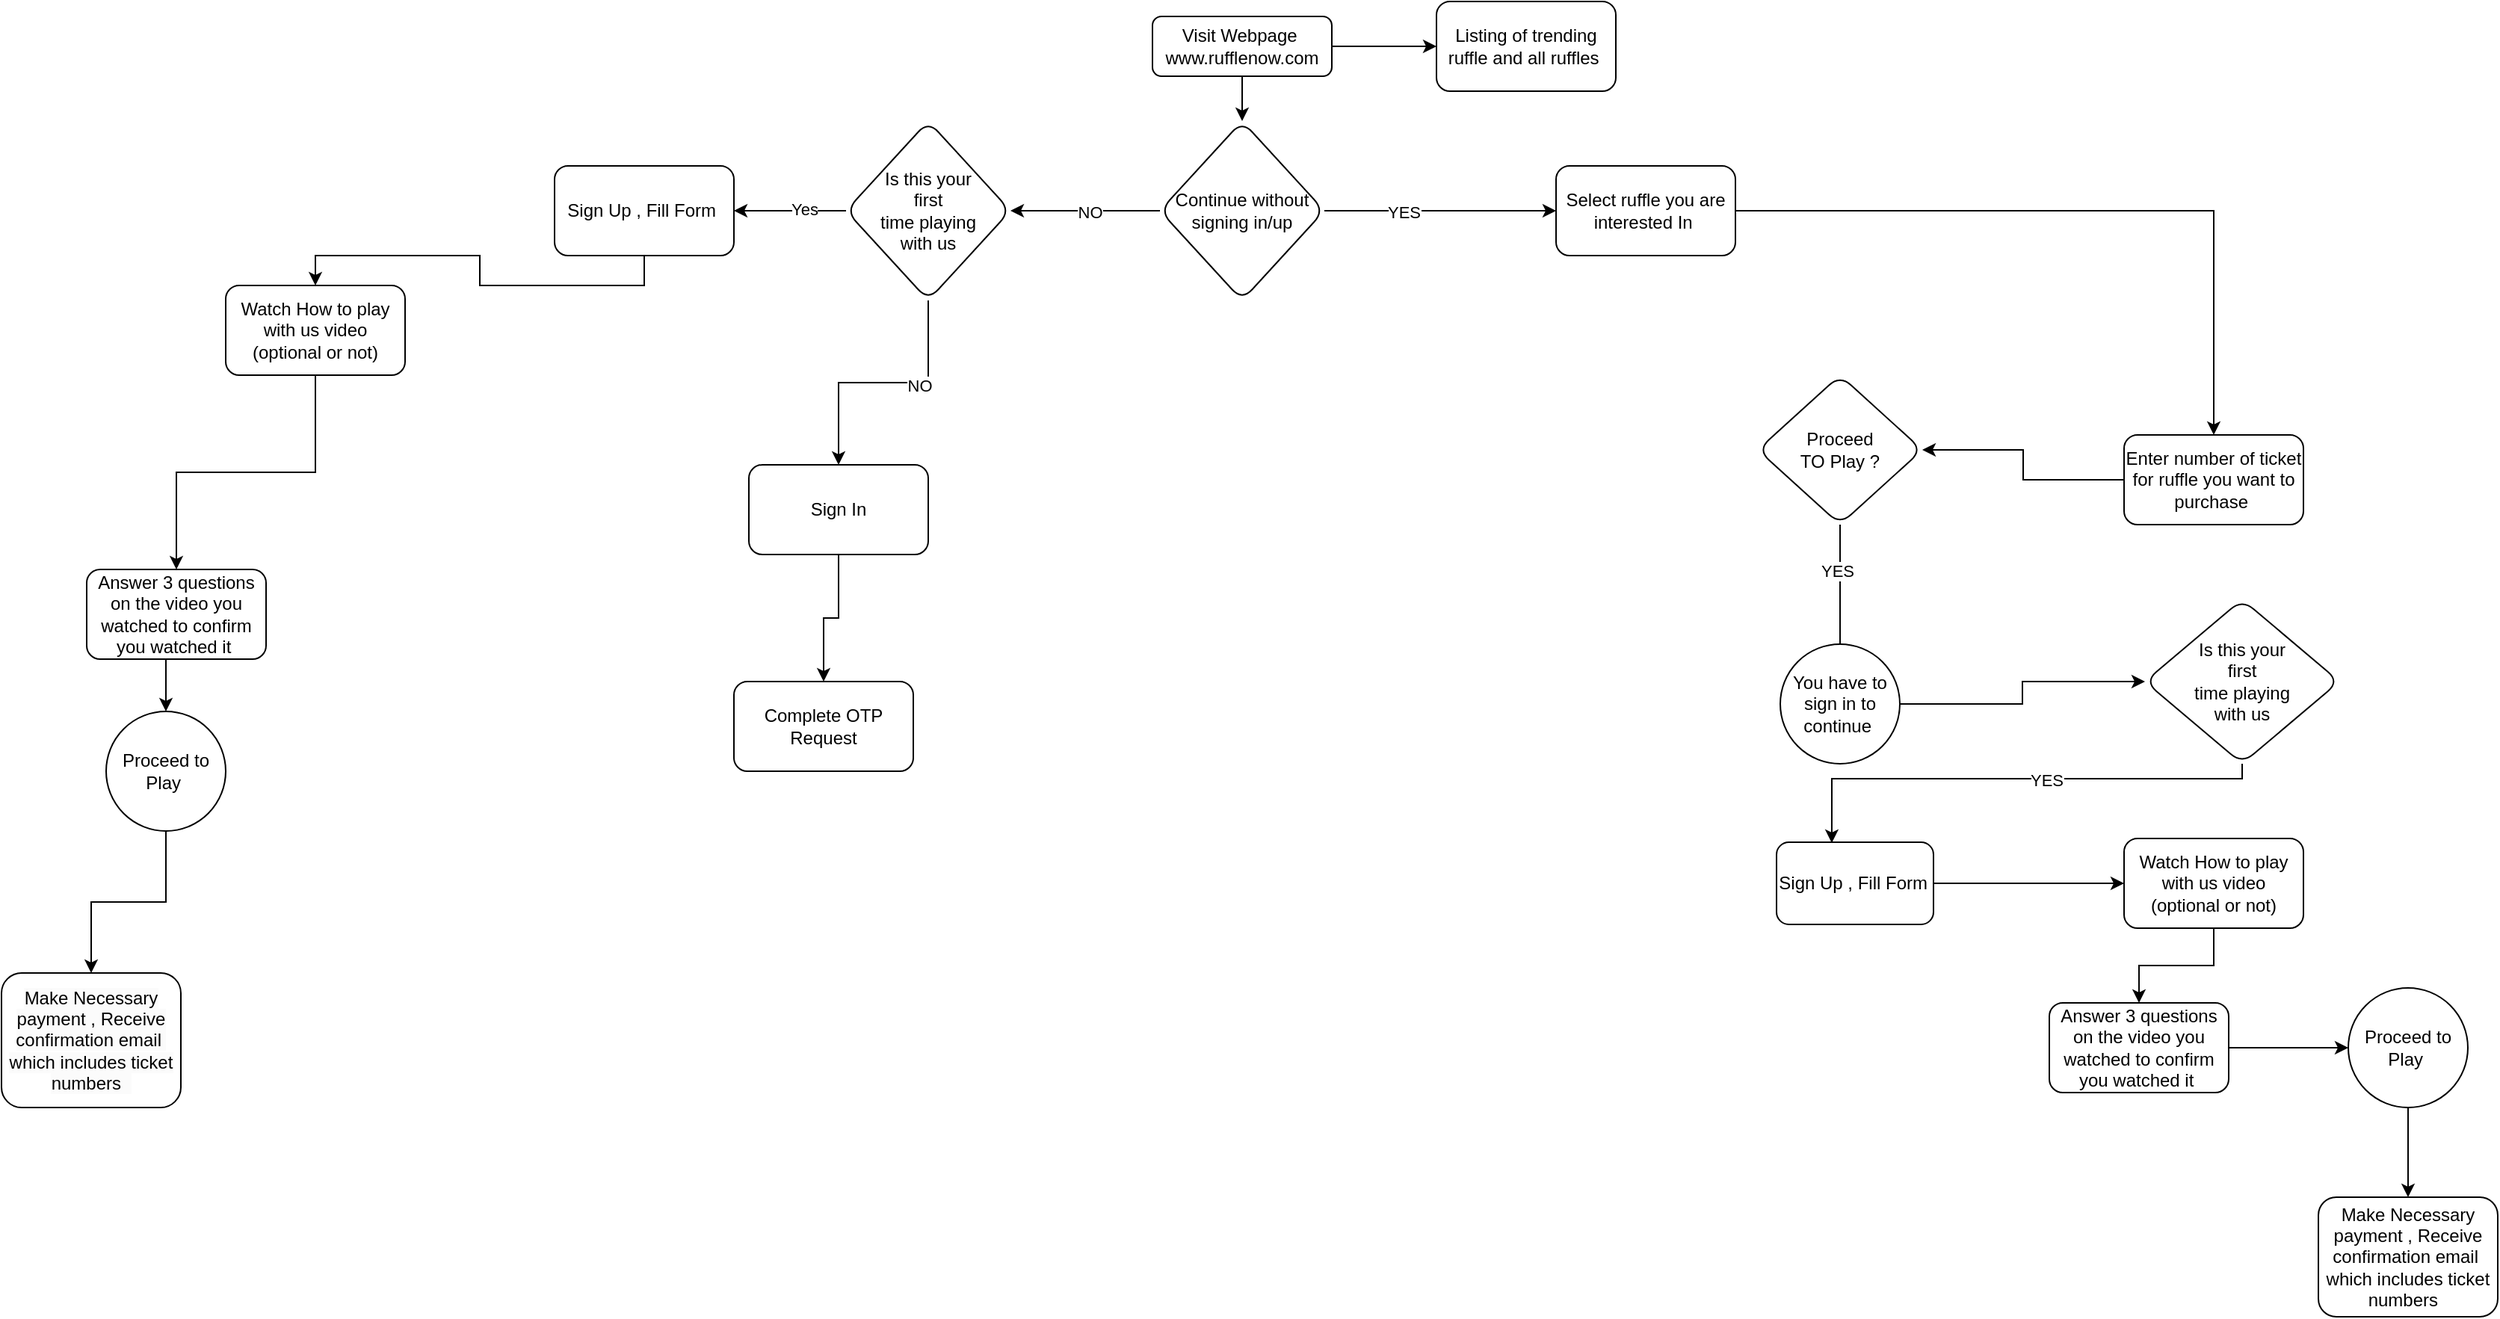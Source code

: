 <mxfile version="20.8.16" type="github">
  <diagram id="C5RBs43oDa-KdzZeNtuy" name="Page-1">
    <mxGraphModel dx="2817" dy="1185" grid="1" gridSize="10" guides="1" tooltips="1" connect="1" arrows="1" fold="1" page="1" pageScale="1" pageWidth="827" pageHeight="1169" math="0" shadow="0">
      <root>
        <mxCell id="WIyWlLk6GJQsqaUBKTNV-0" />
        <mxCell id="WIyWlLk6GJQsqaUBKTNV-1" parent="WIyWlLk6GJQsqaUBKTNV-0" />
        <mxCell id="pqqLsQ6eoNQw1_Vk68uV-1" style="edgeStyle=orthogonalEdgeStyle;rounded=0;orthogonalLoop=1;jettySize=auto;html=1;exitX=1;exitY=0.5;exitDx=0;exitDy=0;entryX=0;entryY=0.5;entryDx=0;entryDy=0;" edge="1" parent="WIyWlLk6GJQsqaUBKTNV-1" source="WIyWlLk6GJQsqaUBKTNV-3" target="pqqLsQ6eoNQw1_Vk68uV-0">
          <mxGeometry relative="1" as="geometry" />
        </mxCell>
        <mxCell id="pqqLsQ6eoNQw1_Vk68uV-5" style="edgeStyle=orthogonalEdgeStyle;rounded=0;orthogonalLoop=1;jettySize=auto;html=1;exitX=0.5;exitY=1;exitDx=0;exitDy=0;" edge="1" parent="WIyWlLk6GJQsqaUBKTNV-1" source="WIyWlLk6GJQsqaUBKTNV-3" target="pqqLsQ6eoNQw1_Vk68uV-4">
          <mxGeometry relative="1" as="geometry" />
        </mxCell>
        <mxCell id="WIyWlLk6GJQsqaUBKTNV-3" value="Visit Webpage&amp;nbsp;&lt;br&gt;www.rufflenow.com" style="rounded=1;whiteSpace=wrap;html=1;fontSize=12;glass=0;strokeWidth=1;shadow=0;" parent="WIyWlLk6GJQsqaUBKTNV-1" vertex="1">
          <mxGeometry x="270" y="80" width="120" height="40" as="geometry" />
        </mxCell>
        <mxCell id="pqqLsQ6eoNQw1_Vk68uV-0" value="Listing of trending ruffle and all ruffles&amp;nbsp;" style="whiteSpace=wrap;html=1;rounded=1;glass=0;strokeWidth=1;shadow=0;" vertex="1" parent="WIyWlLk6GJQsqaUBKTNV-1">
          <mxGeometry x="460" y="70" width="120" height="60" as="geometry" />
        </mxCell>
        <mxCell id="pqqLsQ6eoNQw1_Vk68uV-8" value="" style="edgeStyle=orthogonalEdgeStyle;rounded=0;orthogonalLoop=1;jettySize=auto;html=1;" edge="1" parent="WIyWlLk6GJQsqaUBKTNV-1" source="pqqLsQ6eoNQw1_Vk68uV-4" target="pqqLsQ6eoNQw1_Vk68uV-7">
          <mxGeometry relative="1" as="geometry" />
        </mxCell>
        <mxCell id="pqqLsQ6eoNQw1_Vk68uV-9" value="YES" style="edgeLabel;html=1;align=center;verticalAlign=middle;resizable=0;points=[];" vertex="1" connectable="0" parent="pqqLsQ6eoNQw1_Vk68uV-8">
          <mxGeometry x="-0.317" relative="1" as="geometry">
            <mxPoint y="1" as="offset" />
          </mxGeometry>
        </mxCell>
        <mxCell id="pqqLsQ6eoNQw1_Vk68uV-46" value="" style="edgeStyle=orthogonalEdgeStyle;rounded=0;orthogonalLoop=1;jettySize=auto;html=1;" edge="1" parent="WIyWlLk6GJQsqaUBKTNV-1" source="pqqLsQ6eoNQw1_Vk68uV-4" target="pqqLsQ6eoNQw1_Vk68uV-45">
          <mxGeometry relative="1" as="geometry" />
        </mxCell>
        <mxCell id="pqqLsQ6eoNQw1_Vk68uV-47" value="NO" style="edgeLabel;html=1;align=center;verticalAlign=middle;resizable=0;points=[];" vertex="1" connectable="0" parent="pqqLsQ6eoNQw1_Vk68uV-46">
          <mxGeometry x="-0.05" y="1" relative="1" as="geometry">
            <mxPoint as="offset" />
          </mxGeometry>
        </mxCell>
        <mxCell id="pqqLsQ6eoNQw1_Vk68uV-4" value="Continue without signing in/up" style="rhombus;whiteSpace=wrap;html=1;rounded=1;glass=0;strokeWidth=1;shadow=0;" vertex="1" parent="WIyWlLk6GJQsqaUBKTNV-1">
          <mxGeometry x="275" y="150" width="110" height="120" as="geometry" />
        </mxCell>
        <mxCell id="pqqLsQ6eoNQw1_Vk68uV-11" value="" style="edgeStyle=orthogonalEdgeStyle;rounded=0;orthogonalLoop=1;jettySize=auto;html=1;" edge="1" parent="WIyWlLk6GJQsqaUBKTNV-1" source="pqqLsQ6eoNQw1_Vk68uV-7" target="pqqLsQ6eoNQw1_Vk68uV-10">
          <mxGeometry relative="1" as="geometry" />
        </mxCell>
        <mxCell id="pqqLsQ6eoNQw1_Vk68uV-7" value="Select ruffle you are interested In&amp;nbsp;" style="whiteSpace=wrap;html=1;rounded=1;glass=0;strokeWidth=1;shadow=0;" vertex="1" parent="WIyWlLk6GJQsqaUBKTNV-1">
          <mxGeometry x="540" y="180" width="120" height="60" as="geometry" />
        </mxCell>
        <mxCell id="pqqLsQ6eoNQw1_Vk68uV-13" value="" style="edgeStyle=orthogonalEdgeStyle;rounded=0;orthogonalLoop=1;jettySize=auto;html=1;" edge="1" parent="WIyWlLk6GJQsqaUBKTNV-1" source="pqqLsQ6eoNQw1_Vk68uV-10" target="pqqLsQ6eoNQw1_Vk68uV-12">
          <mxGeometry relative="1" as="geometry" />
        </mxCell>
        <mxCell id="pqqLsQ6eoNQw1_Vk68uV-10" value="Enter number of ticket for ruffle you want to purchase&amp;nbsp;" style="whiteSpace=wrap;html=1;rounded=1;glass=0;strokeWidth=1;shadow=0;" vertex="1" parent="WIyWlLk6GJQsqaUBKTNV-1">
          <mxGeometry x="920" y="360" width="120" height="60" as="geometry" />
        </mxCell>
        <mxCell id="pqqLsQ6eoNQw1_Vk68uV-12" value="Proceed &lt;br&gt;TO Play ?" style="rhombus;whiteSpace=wrap;html=1;rounded=1;glass=0;strokeWidth=1;shadow=0;" vertex="1" parent="WIyWlLk6GJQsqaUBKTNV-1">
          <mxGeometry x="675" y="320" width="110" height="100" as="geometry" />
        </mxCell>
        <mxCell id="pqqLsQ6eoNQw1_Vk68uV-35" style="edgeStyle=orthogonalEdgeStyle;rounded=0;orthogonalLoop=1;jettySize=auto;html=1;exitX=0.5;exitY=1;exitDx=0;exitDy=0;entryX=0.352;entryY=0.009;entryDx=0;entryDy=0;entryPerimeter=0;" edge="1" parent="WIyWlLk6GJQsqaUBKTNV-1" source="pqqLsQ6eoNQw1_Vk68uV-18" target="pqqLsQ6eoNQw1_Vk68uV-21">
          <mxGeometry relative="1" as="geometry">
            <Array as="points">
              <mxPoint x="999" y="590" />
              <mxPoint x="725" y="590" />
            </Array>
          </mxGeometry>
        </mxCell>
        <mxCell id="pqqLsQ6eoNQw1_Vk68uV-36" value="YES" style="edgeLabel;html=1;align=center;verticalAlign=middle;resizable=0;points=[];" vertex="1" connectable="0" parent="pqqLsQ6eoNQw1_Vk68uV-35">
          <mxGeometry x="-0.136" y="3" relative="1" as="geometry">
            <mxPoint y="-2" as="offset" />
          </mxGeometry>
        </mxCell>
        <mxCell id="pqqLsQ6eoNQw1_Vk68uV-18" value="Is this your&lt;br&gt;first &lt;br&gt;time playing&lt;br&gt;&amp;nbsp;with us&amp;nbsp;" style="rhombus;whiteSpace=wrap;html=1;rounded=1;glass=0;strokeWidth=1;shadow=0;" vertex="1" parent="WIyWlLk6GJQsqaUBKTNV-1">
          <mxGeometry x="934" y="470" width="130" height="110" as="geometry" />
        </mxCell>
        <mxCell id="pqqLsQ6eoNQw1_Vk68uV-37" style="edgeStyle=orthogonalEdgeStyle;rounded=0;orthogonalLoop=1;jettySize=auto;html=1;exitX=1;exitY=0.5;exitDx=0;exitDy=0;" edge="1" parent="WIyWlLk6GJQsqaUBKTNV-1" source="pqqLsQ6eoNQw1_Vk68uV-21" target="pqqLsQ6eoNQw1_Vk68uV-24">
          <mxGeometry relative="1" as="geometry" />
        </mxCell>
        <mxCell id="pqqLsQ6eoNQw1_Vk68uV-21" value="Sign Up , Fill Form&amp;nbsp;" style="whiteSpace=wrap;html=1;rounded=1;glass=0;strokeWidth=1;shadow=0;" vertex="1" parent="WIyWlLk6GJQsqaUBKTNV-1">
          <mxGeometry x="687.5" y="632.5" width="105" height="55" as="geometry" />
        </mxCell>
        <mxCell id="pqqLsQ6eoNQw1_Vk68uV-27" value="" style="edgeStyle=orthogonalEdgeStyle;rounded=0;orthogonalLoop=1;jettySize=auto;html=1;" edge="1" parent="WIyWlLk6GJQsqaUBKTNV-1" source="pqqLsQ6eoNQw1_Vk68uV-24" target="pqqLsQ6eoNQw1_Vk68uV-26">
          <mxGeometry relative="1" as="geometry" />
        </mxCell>
        <mxCell id="pqqLsQ6eoNQw1_Vk68uV-24" value="Watch How to play with us video (optional or not)" style="whiteSpace=wrap;html=1;rounded=1;glass=0;strokeWidth=1;shadow=0;" vertex="1" parent="WIyWlLk6GJQsqaUBKTNV-1">
          <mxGeometry x="920" y="630" width="120" height="60" as="geometry" />
        </mxCell>
        <mxCell id="pqqLsQ6eoNQw1_Vk68uV-31" value="" style="edgeStyle=orthogonalEdgeStyle;rounded=0;orthogonalLoop=1;jettySize=auto;html=1;" edge="1" parent="WIyWlLk6GJQsqaUBKTNV-1" source="pqqLsQ6eoNQw1_Vk68uV-26" target="pqqLsQ6eoNQw1_Vk68uV-30">
          <mxGeometry relative="1" as="geometry" />
        </mxCell>
        <mxCell id="pqqLsQ6eoNQw1_Vk68uV-26" value="Answer 3 questions on the video you watched to confirm you watched it&amp;nbsp;" style="whiteSpace=wrap;html=1;rounded=1;glass=0;strokeWidth=1;shadow=0;" vertex="1" parent="WIyWlLk6GJQsqaUBKTNV-1">
          <mxGeometry x="870" y="740" width="120" height="60" as="geometry" />
        </mxCell>
        <mxCell id="pqqLsQ6eoNQw1_Vk68uV-39" value="" style="edgeStyle=orthogonalEdgeStyle;rounded=0;orthogonalLoop=1;jettySize=auto;html=1;" edge="1" parent="WIyWlLk6GJQsqaUBKTNV-1" source="pqqLsQ6eoNQw1_Vk68uV-30" target="pqqLsQ6eoNQw1_Vk68uV-38">
          <mxGeometry relative="1" as="geometry" />
        </mxCell>
        <mxCell id="pqqLsQ6eoNQw1_Vk68uV-30" value="Proceed to Play&amp;nbsp;" style="ellipse;whiteSpace=wrap;html=1;rounded=1;glass=0;strokeWidth=1;shadow=0;" vertex="1" parent="WIyWlLk6GJQsqaUBKTNV-1">
          <mxGeometry x="1070" y="730" width="80" height="80" as="geometry" />
        </mxCell>
        <mxCell id="pqqLsQ6eoNQw1_Vk68uV-32" value="" style="edgeStyle=orthogonalEdgeStyle;rounded=0;orthogonalLoop=1;jettySize=auto;html=1;exitX=0.5;exitY=1;exitDx=0;exitDy=0;endArrow=none;" edge="1" parent="WIyWlLk6GJQsqaUBKTNV-1" source="pqqLsQ6eoNQw1_Vk68uV-12" target="pqqLsQ6eoNQw1_Vk68uV-17">
          <mxGeometry relative="1" as="geometry">
            <mxPoint x="730" y="420" as="sourcePoint" />
            <mxPoint x="730" y="580" as="targetPoint" />
          </mxGeometry>
        </mxCell>
        <mxCell id="pqqLsQ6eoNQw1_Vk68uV-33" value="YES" style="edgeLabel;html=1;align=center;verticalAlign=middle;resizable=0;points=[];" vertex="1" connectable="0" parent="pqqLsQ6eoNQw1_Vk68uV-32">
          <mxGeometry x="-0.246" y="2" relative="1" as="geometry">
            <mxPoint x="-4" y="1" as="offset" />
          </mxGeometry>
        </mxCell>
        <mxCell id="pqqLsQ6eoNQw1_Vk68uV-34" style="edgeStyle=orthogonalEdgeStyle;rounded=0;orthogonalLoop=1;jettySize=auto;html=1;exitX=1;exitY=0.5;exitDx=0;exitDy=0;entryX=0;entryY=0.5;entryDx=0;entryDy=0;" edge="1" parent="WIyWlLk6GJQsqaUBKTNV-1" source="pqqLsQ6eoNQw1_Vk68uV-17" target="pqqLsQ6eoNQw1_Vk68uV-18">
          <mxGeometry relative="1" as="geometry" />
        </mxCell>
        <mxCell id="pqqLsQ6eoNQw1_Vk68uV-17" value="You have to sign in to continue&amp;nbsp;" style="ellipse;whiteSpace=wrap;html=1;rounded=1;glass=0;strokeWidth=1;shadow=0;" vertex="1" parent="WIyWlLk6GJQsqaUBKTNV-1">
          <mxGeometry x="690" y="500" width="80" height="80" as="geometry" />
        </mxCell>
        <mxCell id="pqqLsQ6eoNQw1_Vk68uV-38" value="Make Necessary payment , Receive confirmation email&amp;nbsp;&lt;br&gt;which includes ticket numbers&amp;nbsp;&amp;nbsp;" style="whiteSpace=wrap;html=1;rounded=1;glass=0;strokeWidth=1;shadow=0;" vertex="1" parent="WIyWlLk6GJQsqaUBKTNV-1">
          <mxGeometry x="1050" y="870" width="120" height="80" as="geometry" />
        </mxCell>
        <mxCell id="pqqLsQ6eoNQw1_Vk68uV-49" value="" style="edgeStyle=orthogonalEdgeStyle;rounded=0;orthogonalLoop=1;jettySize=auto;html=1;" edge="1" parent="WIyWlLk6GJQsqaUBKTNV-1" source="pqqLsQ6eoNQw1_Vk68uV-45" target="pqqLsQ6eoNQw1_Vk68uV-48">
          <mxGeometry relative="1" as="geometry" />
        </mxCell>
        <mxCell id="pqqLsQ6eoNQw1_Vk68uV-50" value="Yes" style="edgeLabel;html=1;align=center;verticalAlign=middle;resizable=0;points=[];" vertex="1" connectable="0" parent="pqqLsQ6eoNQw1_Vk68uV-49">
          <mxGeometry x="-0.253" y="-1" relative="1" as="geometry">
            <mxPoint as="offset" />
          </mxGeometry>
        </mxCell>
        <mxCell id="pqqLsQ6eoNQw1_Vk68uV-61" value="" style="edgeStyle=orthogonalEdgeStyle;rounded=0;orthogonalLoop=1;jettySize=auto;html=1;" edge="1" parent="WIyWlLk6GJQsqaUBKTNV-1" source="pqqLsQ6eoNQw1_Vk68uV-45" target="pqqLsQ6eoNQw1_Vk68uV-60">
          <mxGeometry relative="1" as="geometry" />
        </mxCell>
        <mxCell id="pqqLsQ6eoNQw1_Vk68uV-62" value="NO" style="edgeLabel;html=1;align=center;verticalAlign=middle;resizable=0;points=[];" vertex="1" connectable="0" parent="pqqLsQ6eoNQw1_Vk68uV-61">
          <mxGeometry x="-0.278" y="2" relative="1" as="geometry">
            <mxPoint as="offset" />
          </mxGeometry>
        </mxCell>
        <mxCell id="pqqLsQ6eoNQw1_Vk68uV-45" value="Is this your&lt;br style=&quot;border-color: var(--border-color);&quot;&gt;first&lt;br style=&quot;border-color: var(--border-color);&quot;&gt;time playing&lt;br style=&quot;border-color: var(--border-color);&quot;&gt;&amp;nbsp;with us&amp;nbsp;" style="rhombus;whiteSpace=wrap;html=1;rounded=1;glass=0;strokeWidth=1;shadow=0;" vertex="1" parent="WIyWlLk6GJQsqaUBKTNV-1">
          <mxGeometry x="65" y="150" width="110" height="120" as="geometry" />
        </mxCell>
        <mxCell id="pqqLsQ6eoNQw1_Vk68uV-52" style="edgeStyle=orthogonalEdgeStyle;rounded=0;orthogonalLoop=1;jettySize=auto;html=1;exitX=0.5;exitY=1;exitDx=0;exitDy=0;entryX=0.5;entryY=0;entryDx=0;entryDy=0;" edge="1" parent="WIyWlLk6GJQsqaUBKTNV-1" source="pqqLsQ6eoNQw1_Vk68uV-48" target="pqqLsQ6eoNQw1_Vk68uV-51">
          <mxGeometry relative="1" as="geometry" />
        </mxCell>
        <mxCell id="pqqLsQ6eoNQw1_Vk68uV-48" value="Sign Up , Fill Form&amp;nbsp;" style="whiteSpace=wrap;html=1;rounded=1;glass=0;strokeWidth=1;shadow=0;" vertex="1" parent="WIyWlLk6GJQsqaUBKTNV-1">
          <mxGeometry x="-130" y="180" width="120" height="60" as="geometry" />
        </mxCell>
        <mxCell id="pqqLsQ6eoNQw1_Vk68uV-54" value="" style="edgeStyle=orthogonalEdgeStyle;rounded=0;orthogonalLoop=1;jettySize=auto;html=1;" edge="1" parent="WIyWlLk6GJQsqaUBKTNV-1" source="pqqLsQ6eoNQw1_Vk68uV-51" target="pqqLsQ6eoNQw1_Vk68uV-53">
          <mxGeometry relative="1" as="geometry" />
        </mxCell>
        <mxCell id="pqqLsQ6eoNQw1_Vk68uV-51" value="Watch How to play with us video (optional or not)" style="whiteSpace=wrap;html=1;rounded=1;glass=0;strokeWidth=1;shadow=0;" vertex="1" parent="WIyWlLk6GJQsqaUBKTNV-1">
          <mxGeometry x="-350" y="260" width="120" height="60" as="geometry" />
        </mxCell>
        <mxCell id="pqqLsQ6eoNQw1_Vk68uV-56" style="edgeStyle=orthogonalEdgeStyle;rounded=0;orthogonalLoop=1;jettySize=auto;html=1;exitX=0.5;exitY=1;exitDx=0;exitDy=0;entryX=0.5;entryY=0;entryDx=0;entryDy=0;" edge="1" parent="WIyWlLk6GJQsqaUBKTNV-1" source="pqqLsQ6eoNQw1_Vk68uV-53" target="pqqLsQ6eoNQw1_Vk68uV-55">
          <mxGeometry relative="1" as="geometry" />
        </mxCell>
        <mxCell id="pqqLsQ6eoNQw1_Vk68uV-53" value="Answer 3 questions on the video you watched to confirm you watched it&amp;nbsp;" style="whiteSpace=wrap;html=1;rounded=1;glass=0;strokeWidth=1;shadow=0;" vertex="1" parent="WIyWlLk6GJQsqaUBKTNV-1">
          <mxGeometry x="-443" y="450" width="120" height="60" as="geometry" />
        </mxCell>
        <mxCell id="pqqLsQ6eoNQw1_Vk68uV-58" value="" style="edgeStyle=orthogonalEdgeStyle;rounded=0;orthogonalLoop=1;jettySize=auto;html=1;" edge="1" parent="WIyWlLk6GJQsqaUBKTNV-1" source="pqqLsQ6eoNQw1_Vk68uV-55" target="pqqLsQ6eoNQw1_Vk68uV-57">
          <mxGeometry relative="1" as="geometry" />
        </mxCell>
        <mxCell id="pqqLsQ6eoNQw1_Vk68uV-55" value="Proceed to Play&amp;nbsp;" style="ellipse;whiteSpace=wrap;html=1;rounded=1;glass=0;strokeWidth=1;shadow=0;" vertex="1" parent="WIyWlLk6GJQsqaUBKTNV-1">
          <mxGeometry x="-430" y="545" width="80" height="80" as="geometry" />
        </mxCell>
        <mxCell id="pqqLsQ6eoNQw1_Vk68uV-57" value="&lt;meta charset=&quot;utf-8&quot;&gt;&lt;span style=&quot;color: rgb(0, 0, 0); font-family: Helvetica; font-size: 12px; font-style: normal; font-variant-ligatures: normal; font-variant-caps: normal; font-weight: 400; letter-spacing: normal; orphans: 2; text-align: center; text-indent: 0px; text-transform: none; widows: 2; word-spacing: 0px; -webkit-text-stroke-width: 0px; background-color: rgb(251, 251, 251); text-decoration-thickness: initial; text-decoration-style: initial; text-decoration-color: initial; float: none; display: inline !important;&quot;&gt;Make Necessary payment , Receive confirmation email&amp;nbsp;&lt;/span&gt;&lt;br style=&quot;border-color: var(--border-color); color: rgb(0, 0, 0); font-family: Helvetica; font-size: 12px; font-style: normal; font-variant-ligatures: normal; font-variant-caps: normal; font-weight: 400; letter-spacing: normal; orphans: 2; text-align: center; text-indent: 0px; text-transform: none; widows: 2; word-spacing: 0px; -webkit-text-stroke-width: 0px; background-color: rgb(251, 251, 251); text-decoration-thickness: initial; text-decoration-style: initial; text-decoration-color: initial;&quot;&gt;&lt;span style=&quot;color: rgb(0, 0, 0); font-family: Helvetica; font-size: 12px; font-style: normal; font-variant-ligatures: normal; font-variant-caps: normal; font-weight: 400; letter-spacing: normal; orphans: 2; text-align: center; text-indent: 0px; text-transform: none; widows: 2; word-spacing: 0px; -webkit-text-stroke-width: 0px; background-color: rgb(251, 251, 251); text-decoration-thickness: initial; text-decoration-style: initial; text-decoration-color: initial; float: none; display: inline !important;&quot;&gt;which includes ticket numbers&amp;nbsp;&amp;nbsp;&lt;/span&gt;" style="whiteSpace=wrap;html=1;rounded=1;glass=0;strokeWidth=1;shadow=0;" vertex="1" parent="WIyWlLk6GJQsqaUBKTNV-1">
          <mxGeometry x="-500" y="720" width="120" height="90" as="geometry" />
        </mxCell>
        <mxCell id="pqqLsQ6eoNQw1_Vk68uV-64" value="" style="edgeStyle=orthogonalEdgeStyle;rounded=0;orthogonalLoop=1;jettySize=auto;html=1;" edge="1" parent="WIyWlLk6GJQsqaUBKTNV-1" source="pqqLsQ6eoNQw1_Vk68uV-60" target="pqqLsQ6eoNQw1_Vk68uV-63">
          <mxGeometry relative="1" as="geometry" />
        </mxCell>
        <mxCell id="pqqLsQ6eoNQw1_Vk68uV-60" value="Sign In" style="whiteSpace=wrap;html=1;rounded=1;glass=0;strokeWidth=1;shadow=0;" vertex="1" parent="WIyWlLk6GJQsqaUBKTNV-1">
          <mxGeometry y="380" width="120" height="60" as="geometry" />
        </mxCell>
        <mxCell id="pqqLsQ6eoNQw1_Vk68uV-63" value="Complete OTP Request" style="whiteSpace=wrap;html=1;rounded=1;glass=0;strokeWidth=1;shadow=0;" vertex="1" parent="WIyWlLk6GJQsqaUBKTNV-1">
          <mxGeometry x="-10" y="525" width="120" height="60" as="geometry" />
        </mxCell>
      </root>
    </mxGraphModel>
  </diagram>
</mxfile>
